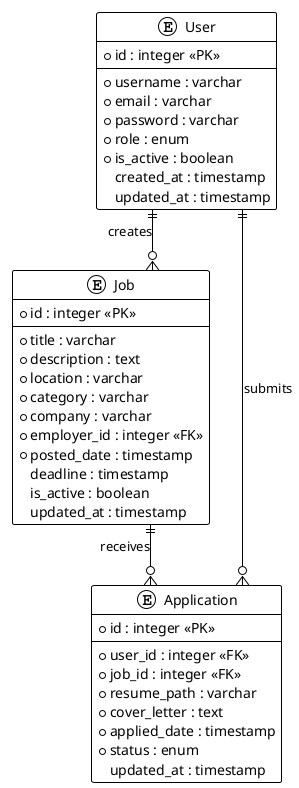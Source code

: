 @startuml
!theme plain
skinparam backgroundColor transparent
skinparam linetype ortho

entity "User" as user {
  * id : integer <<PK>>
  --
  * username : varchar
  * email : varchar
  * password : varchar
  * role : enum
  * is_active : boolean
  created_at : timestamp
  updated_at : timestamp
}

entity "Job" as job {
  * id : integer <<PK>>
  --
  * title : varchar
  * description : text
  * location : varchar
  * category : varchar
  * company : varchar
  * employer_id : integer <<FK>>
  * posted_date : timestamp
  deadline : timestamp
  is_active : boolean
  updated_at : timestamp
}

entity "Application" as application {
  * id : integer <<PK>>
  --
  * user_id : integer <<FK>>
  * job_id : integer <<FK>>
  * resume_path : varchar
  * cover_letter : text
  * applied_date : timestamp
  * status : enum
  updated_at : timestamp
}

user ||--o{ job : "creates"
user ||--o{ application : "submits"
job ||--o{ application : "receives"

@enduml
